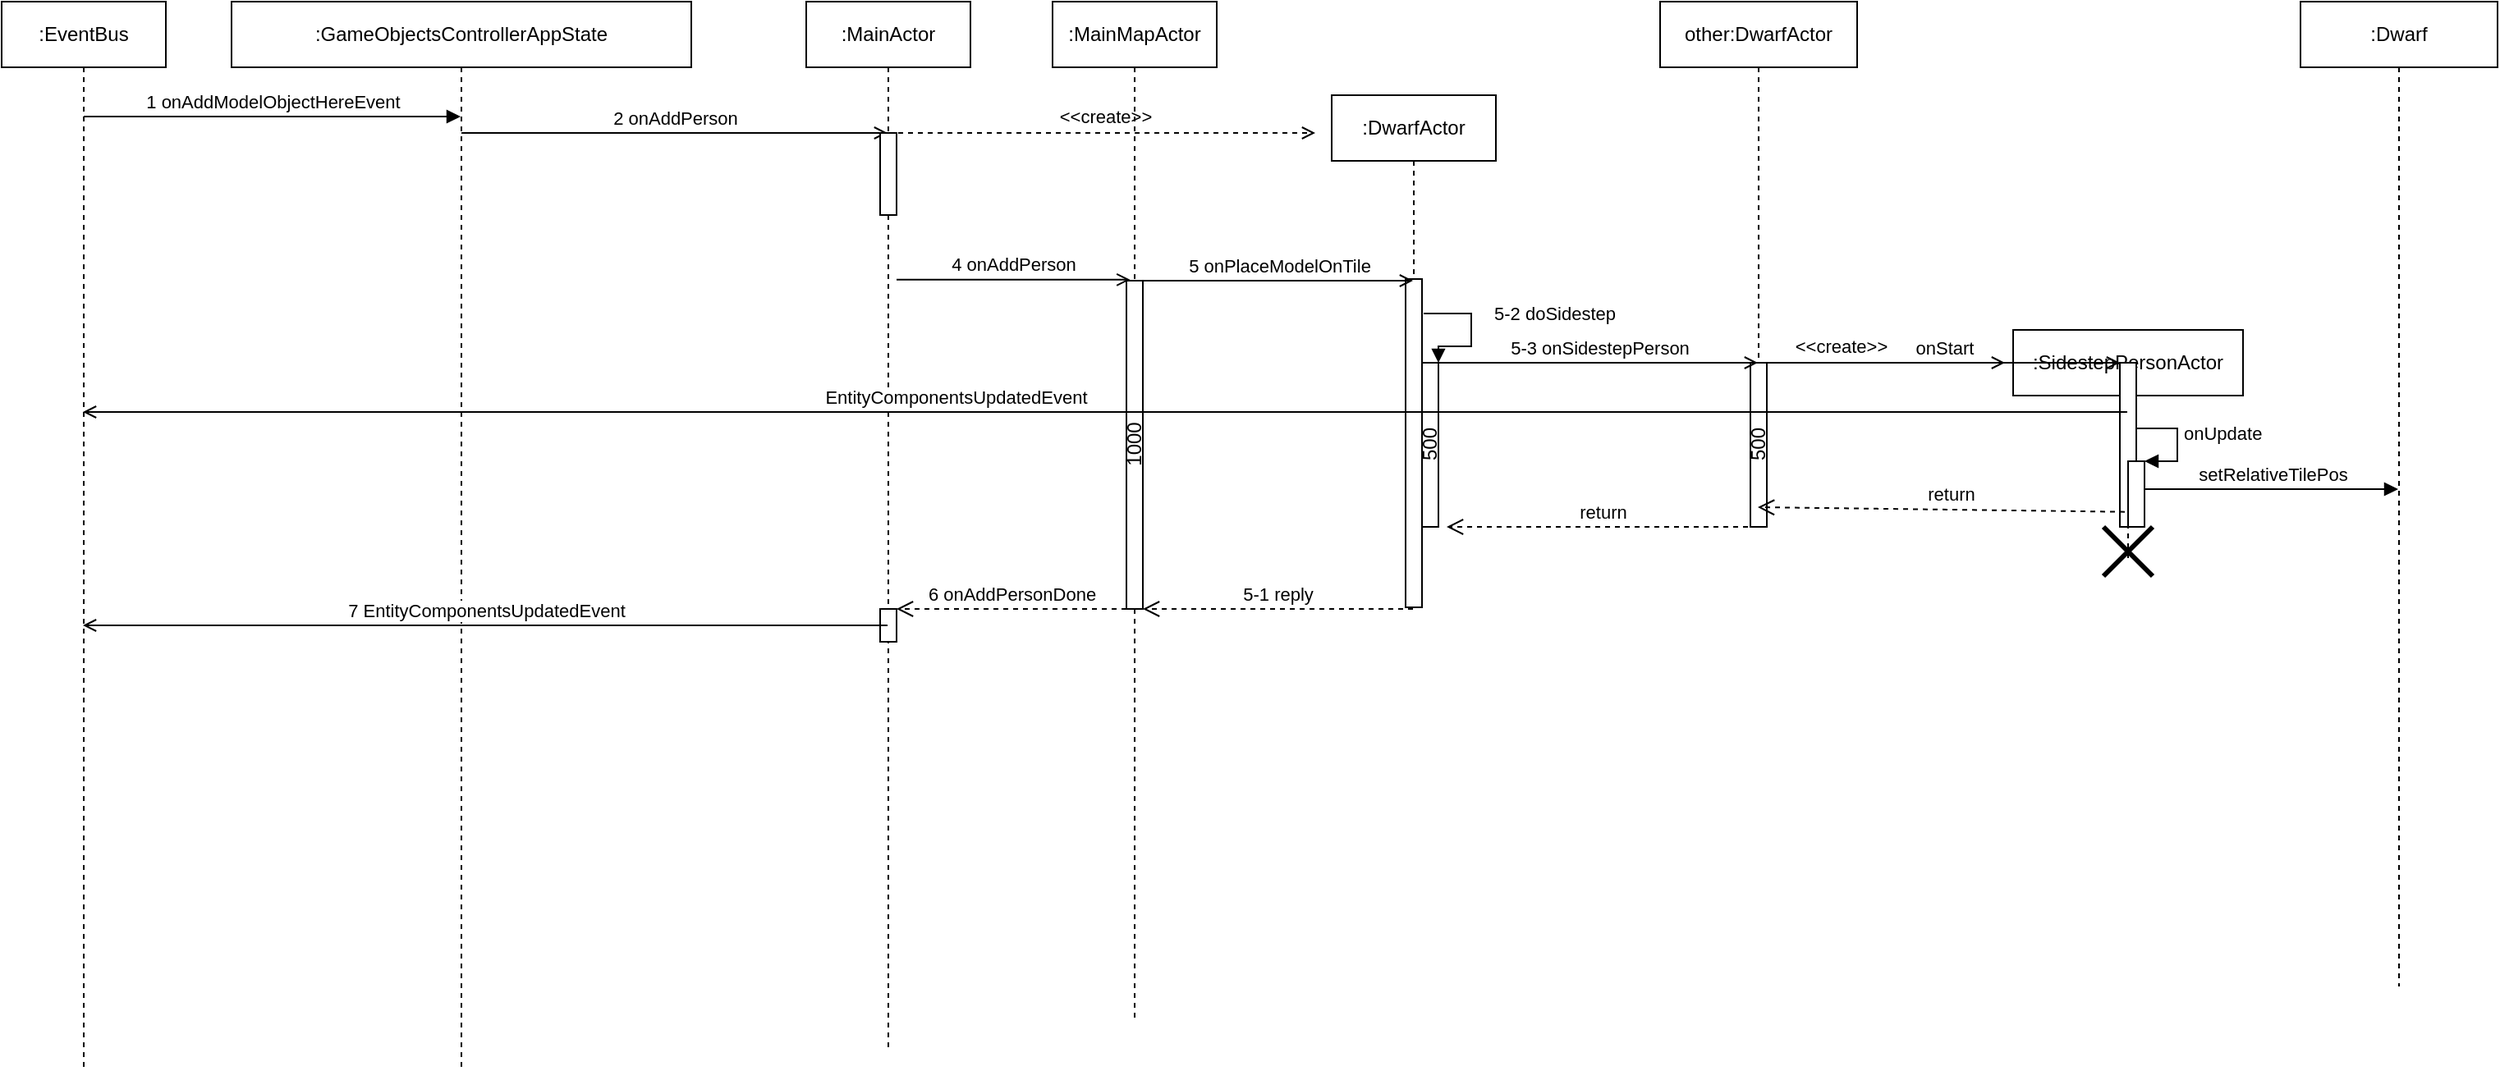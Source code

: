 <mxfile version="13.11.0" type="github">
  <diagram id="mwRPvrFVZOlBuPwCHFfu" name="Page-1">
    <mxGraphModel dx="1216" dy="767" grid="1" gridSize="10" guides="1" tooltips="1" connect="1" arrows="1" fold="1" page="1" pageScale="1" pageWidth="850" pageHeight="1100" math="0" shadow="0">
      <root>
        <mxCell id="0" />
        <mxCell id="1" parent="0" />
        <mxCell id="JBqMewsjoh2Xjb4oKNw--27" value="other:DwarfActor" style="shape=umlLifeline;perimeter=lifelinePerimeter;whiteSpace=wrap;html=1;container=1;collapsible=0;recursiveResize=0;outlineConnect=0;" parent="1" vertex="1">
          <mxGeometry x="1050" y="80" width="120" height="300" as="geometry" />
        </mxCell>
        <mxCell id="yVIWFzbhYNgj4kyHzftn-2" value="500" style="html=1;points=[];perimeter=orthogonalPerimeter;horizontal=0;" parent="JBqMewsjoh2Xjb4oKNw--27" vertex="1">
          <mxGeometry x="55" y="220" width="10" height="100" as="geometry" />
        </mxCell>
        <mxCell id="JBqMewsjoh2Xjb4oKNw--1" value=":GameObjectsControllerAppState" style="shape=umlLifeline;perimeter=lifelinePerimeter;whiteSpace=wrap;html=1;container=1;collapsible=0;recursiveResize=0;outlineConnect=0;" parent="1" vertex="1">
          <mxGeometry x="180" y="80" width="280" height="650" as="geometry" />
        </mxCell>
        <mxCell id="JBqMewsjoh2Xjb4oKNw--2" value=":EventBus" style="shape=umlLifeline;perimeter=lifelinePerimeter;whiteSpace=wrap;html=1;container=1;collapsible=0;recursiveResize=0;outlineConnect=0;" parent="1" vertex="1">
          <mxGeometry x="40" y="80" width="100" height="650" as="geometry" />
        </mxCell>
        <mxCell id="JBqMewsjoh2Xjb4oKNw--6" value="1 onAddModelObjectHereEvent" style="html=1;verticalAlign=bottom;endArrow=block;" parent="1" target="JBqMewsjoh2Xjb4oKNw--1" edge="1">
          <mxGeometry width="80" relative="1" as="geometry">
            <mxPoint x="90" y="150" as="sourcePoint" />
            <mxPoint x="170" y="150" as="targetPoint" />
          </mxGeometry>
        </mxCell>
        <mxCell id="yVIWFzbhYNgj4kyHzftn-15" value="&amp;lt;&amp;lt;create&amp;gt;&amp;gt;" style="edgeStyle=orthogonalEdgeStyle;rounded=0;orthogonalLoop=1;jettySize=auto;html=1;endArrow=open;endFill=0;dashed=1;" parent="1" source="JBqMewsjoh2Xjb4oKNw--7" edge="1">
          <mxGeometry x="0.002" y="10" relative="1" as="geometry">
            <mxPoint x="840" y="160" as="targetPoint" />
            <Array as="points">
              <mxPoint x="680" y="160" />
              <mxPoint x="680" y="160" />
            </Array>
            <mxPoint x="1" as="offset" />
          </mxGeometry>
        </mxCell>
        <mxCell id="JBqMewsjoh2Xjb4oKNw--7" value=":MainActor" style="shape=umlLifeline;perimeter=lifelinePerimeter;whiteSpace=wrap;html=1;container=1;collapsible=0;recursiveResize=0;outlineConnect=0;" parent="1" vertex="1">
          <mxGeometry x="530" y="80" width="100" height="640" as="geometry" />
        </mxCell>
        <mxCell id="JBqMewsjoh2Xjb4oKNw--20" value="" style="html=1;points=[];perimeter=orthogonalPerimeter;" parent="JBqMewsjoh2Xjb4oKNw--7" vertex="1">
          <mxGeometry x="45" y="370" width="10" height="20" as="geometry" />
        </mxCell>
        <mxCell id="JBqMewsjoh2Xjb4oKNw--8" value="2 onAddPerson" style="html=1;verticalAlign=bottom;endArrow=open;endFill=0;" parent="1" source="JBqMewsjoh2Xjb4oKNw--1" target="JBqMewsjoh2Xjb4oKNw--7" edge="1">
          <mxGeometry width="80" relative="1" as="geometry">
            <mxPoint x="380" y="150" as="sourcePoint" />
            <mxPoint x="460" y="150" as="targetPoint" />
            <Array as="points">
              <mxPoint x="510" y="160" />
            </Array>
          </mxGeometry>
        </mxCell>
        <mxCell id="JBqMewsjoh2Xjb4oKNw--9" value=":MainMapActor" style="shape=umlLifeline;perimeter=lifelinePerimeter;whiteSpace=wrap;html=1;container=1;collapsible=0;recursiveResize=0;outlineConnect=0;" parent="1" vertex="1">
          <mxGeometry x="680" y="80" width="100" height="620" as="geometry" />
        </mxCell>
        <mxCell id="JBqMewsjoh2Xjb4oKNw--15" value="1000" style="html=1;points=[];perimeter=orthogonalPerimeter;horizontal=0;" parent="JBqMewsjoh2Xjb4oKNw--9" vertex="1">
          <mxGeometry x="45" y="170" width="10" height="200" as="geometry" />
        </mxCell>
        <mxCell id="JBqMewsjoh2Xjb4oKNw--10" value=":DwarfActor" style="shape=umlLifeline;perimeter=lifelinePerimeter;whiteSpace=wrap;html=1;container=1;collapsible=0;recursiveResize=0;outlineConnect=0;" parent="1" vertex="1">
          <mxGeometry x="850" y="137" width="100" height="300" as="geometry" />
        </mxCell>
        <mxCell id="JBqMewsjoh2Xjb4oKNw--24" value="500" style="html=1;points=[];perimeter=orthogonalPerimeter;horizontal=0;" parent="JBqMewsjoh2Xjb4oKNw--10" vertex="1">
          <mxGeometry x="55" y="163" width="10" height="100" as="geometry" />
        </mxCell>
        <mxCell id="JBqMewsjoh2Xjb4oKNw--25" value="5-2 doSidestep" style="edgeStyle=orthogonalEdgeStyle;html=1;align=left;spacingLeft=2;endArrow=block;rounded=0;" parent="JBqMewsjoh2Xjb4oKNw--10" edge="1">
          <mxGeometry x="-0.261" y="10" relative="1" as="geometry">
            <mxPoint x="56" y="133" as="sourcePoint" />
            <Array as="points">
              <mxPoint x="56" y="133" />
              <mxPoint x="85" y="133" />
              <mxPoint x="85" y="153" />
            </Array>
            <mxPoint x="65" y="163" as="targetPoint" />
            <mxPoint as="offset" />
          </mxGeometry>
        </mxCell>
        <mxCell id="JBqMewsjoh2Xjb4oKNw--26" value="" style="html=1;points=[];perimeter=orthogonalPerimeter;" parent="JBqMewsjoh2Xjb4oKNw--10" vertex="1">
          <mxGeometry x="45" y="112" width="10" height="200" as="geometry" />
        </mxCell>
        <mxCell id="JBqMewsjoh2Xjb4oKNw--12" value="4 onAddPerson" style="html=1;verticalAlign=bottom;endArrow=open;endFill=0;entryX=0.219;entryY=-0.003;entryDx=0;entryDy=0;entryPerimeter=0;" parent="1" target="JBqMewsjoh2Xjb4oKNw--15" edge="1">
          <mxGeometry width="80" relative="1" as="geometry">
            <mxPoint x="585" y="249.4" as="sourcePoint" />
            <mxPoint x="720" y="240" as="targetPoint" />
            <Array as="points" />
          </mxGeometry>
        </mxCell>
        <mxCell id="JBqMewsjoh2Xjb4oKNw--13" value="5 onPlaceModelOnTile" style="html=1;verticalAlign=bottom;endArrow=open;endFill=0;" parent="1" edge="1">
          <mxGeometry width="80" relative="1" as="geometry">
            <mxPoint x="735" y="250" as="sourcePoint" />
            <mxPoint x="899.5" y="250" as="targetPoint" />
            <Array as="points">
              <mxPoint x="800" y="250" />
            </Array>
          </mxGeometry>
        </mxCell>
        <mxCell id="JBqMewsjoh2Xjb4oKNw--14" value="5-1 reply" style="html=1;verticalAlign=bottom;endArrow=open;dashed=1;endSize=8;" parent="1" edge="1">
          <mxGeometry relative="1" as="geometry">
            <mxPoint x="899.5" y="450" as="sourcePoint" />
            <mxPoint x="735" y="450" as="targetPoint" />
            <Array as="points">
              <mxPoint x="800" y="450" />
            </Array>
          </mxGeometry>
        </mxCell>
        <mxCell id="JBqMewsjoh2Xjb4oKNw--17" value="6 onAddPersonDone" style="html=1;verticalAlign=bottom;endArrow=open;dashed=1;endSize=8;" parent="1" target="JBqMewsjoh2Xjb4oKNw--20" edge="1">
          <mxGeometry relative="1" as="geometry">
            <mxPoint x="725" y="450" as="sourcePoint" />
            <mxPoint x="620" y="370" as="targetPoint" />
          </mxGeometry>
        </mxCell>
        <mxCell id="JBqMewsjoh2Xjb4oKNw--19" value="7 EntityComponentsUpdatedEvent" style="html=1;verticalAlign=bottom;endArrow=open;endFill=0;" parent="1" edge="1">
          <mxGeometry width="80" relative="1" as="geometry">
            <mxPoint x="579.5" y="460" as="sourcePoint" />
            <mxPoint x="89.5" y="460" as="targetPoint" />
            <Array as="points">
              <mxPoint x="400" y="460" />
            </Array>
          </mxGeometry>
        </mxCell>
        <mxCell id="JBqMewsjoh2Xjb4oKNw--31" value="" style="html=1;points=[];perimeter=orthogonalPerimeter;" parent="1" vertex="1">
          <mxGeometry x="575" y="160" width="10" height="50" as="geometry" />
        </mxCell>
        <mxCell id="JBqMewsjoh2Xjb4oKNw--32" value="5-3 onSidestepPerson" style="html=1;verticalAlign=bottom;endArrow=open;endFill=0;" parent="1" edge="1">
          <mxGeometry width="80" relative="1" as="geometry">
            <mxPoint x="915" y="300" as="sourcePoint" />
            <mxPoint x="1109.5" y="300" as="targetPoint" />
          </mxGeometry>
        </mxCell>
        <mxCell id="yVIWFzbhYNgj4kyHzftn-3" value="return" style="html=1;verticalAlign=bottom;endArrow=open;dashed=1;endSize=8;" parent="1" edge="1">
          <mxGeometry relative="1" as="geometry">
            <mxPoint x="1109.5" y="400" as="sourcePoint" />
            <mxPoint x="920" y="400" as="targetPoint" />
          </mxGeometry>
        </mxCell>
        <mxCell id="yVIWFzbhYNgj4kyHzftn-4" value=":SidestepPersonActor" style="shape=umlLifeline;perimeter=lifelinePerimeter;whiteSpace=wrap;html=1;container=1;collapsible=0;recursiveResize=0;outlineConnect=0;fillColor=none;" parent="1" vertex="1">
          <mxGeometry x="1265" y="280" width="140" height="140" as="geometry" />
        </mxCell>
        <mxCell id="yVIWFzbhYNgj4kyHzftn-12" value="" style="shape=umlDestroy;whiteSpace=wrap;html=1;strokeWidth=3;fillColor=#ffffff;" parent="yVIWFzbhYNgj4kyHzftn-4" vertex="1">
          <mxGeometry x="55" y="120" width="30" height="30" as="geometry" />
        </mxCell>
        <mxCell id="yVIWFzbhYNgj4kyHzftn-6" value="" style="html=1;points=[];perimeter=orthogonalPerimeter;" parent="yVIWFzbhYNgj4kyHzftn-4" vertex="1">
          <mxGeometry x="65" y="20" width="10" height="100" as="geometry" />
        </mxCell>
        <mxCell id="yVIWFzbhYNgj4kyHzftn-7" value="onStart" style="html=1;verticalAlign=bottom;endArrow=open;entryX=0;entryY=0;endFill=0;" parent="1" source="yVIWFzbhYNgj4kyHzftn-2" target="yVIWFzbhYNgj4kyHzftn-6" edge="1">
          <mxGeometry relative="1" as="geometry">
            <mxPoint x="1109.071" y="300" as="sourcePoint" />
          </mxGeometry>
        </mxCell>
        <mxCell id="yVIWFzbhYNgj4kyHzftn-8" value="return" style="html=1;verticalAlign=bottom;endArrow=open;dashed=1;endSize=8;exitX=1;exitY=0.775;exitDx=0;exitDy=0;exitPerimeter=0;" parent="1" source="yVIWFzbhYNgj4kyHzftn-10" edge="1">
          <mxGeometry relative="1" as="geometry">
            <mxPoint x="1109.5" y="388" as="targetPoint" />
            <mxPoint x="1265" y="388" as="sourcePoint" />
          </mxGeometry>
        </mxCell>
        <mxCell id="yVIWFzbhYNgj4kyHzftn-10" value="" style="html=1;points=[];perimeter=orthogonalPerimeter;fillColor=#ffffff;" parent="1" vertex="1">
          <mxGeometry x="1335" y="360" width="10" height="40" as="geometry" />
        </mxCell>
        <mxCell id="yVIWFzbhYNgj4kyHzftn-11" value="onUpdate" style="edgeStyle=orthogonalEdgeStyle;html=1;align=left;spacingLeft=2;endArrow=block;rounded=0;entryX=1;entryY=0;" parent="1" target="yVIWFzbhYNgj4kyHzftn-10" edge="1">
          <mxGeometry relative="1" as="geometry">
            <mxPoint x="1340" y="330" as="sourcePoint" />
            <Array as="points">
              <mxPoint x="1340" y="340" />
              <mxPoint x="1365" y="340" />
              <mxPoint x="1365" y="360" />
            </Array>
          </mxGeometry>
        </mxCell>
        <mxCell id="yVIWFzbhYNgj4kyHzftn-17" value="&amp;lt;&amp;lt;create&amp;gt;&amp;gt;" style="edgeStyle=orthogonalEdgeStyle;rounded=0;orthogonalLoop=1;jettySize=auto;html=1;endArrow=open;endFill=0;dashed=1;" parent="1" edge="1">
          <mxGeometry x="-0.329" y="10" relative="1" as="geometry">
            <mxPoint x="1109.5" y="300" as="sourcePoint" />
            <mxPoint x="1260" y="300" as="targetPoint" />
            <Array as="points">
              <mxPoint x="1170" y="300" />
              <mxPoint x="1170" y="300" />
            </Array>
            <mxPoint as="offset" />
          </mxGeometry>
        </mxCell>
        <mxCell id="yVIWFzbhYNgj4kyHzftn-18" value="EntityComponentsUpdatedEvent" style="html=1;verticalAlign=bottom;endArrow=open;endFill=0;" parent="1" edge="1">
          <mxGeometry x="0.148" width="80" relative="1" as="geometry">
            <mxPoint x="1334.5" y="330" as="sourcePoint" />
            <mxPoint x="89.5" y="330" as="targetPoint" />
            <mxPoint x="1" as="offset" />
          </mxGeometry>
        </mxCell>
        <mxCell id="skcImctfhi59NPOAU58U-1" value=":Dwarf" style="shape=umlLifeline;perimeter=lifelinePerimeter;whiteSpace=wrap;html=1;container=1;collapsible=0;recursiveResize=0;outlineConnect=0;" vertex="1" parent="1">
          <mxGeometry x="1440" y="80" width="120" height="600" as="geometry" />
        </mxCell>
        <mxCell id="skcImctfhi59NPOAU58U-4" value="setRelativeTilePos" style="html=1;verticalAlign=bottom;endArrow=block;" edge="1" parent="1">
          <mxGeometry width="80" relative="1" as="geometry">
            <mxPoint x="1345" y="377" as="sourcePoint" />
            <mxPoint x="1499.5" y="377" as="targetPoint" />
          </mxGeometry>
        </mxCell>
      </root>
    </mxGraphModel>
  </diagram>
</mxfile>
